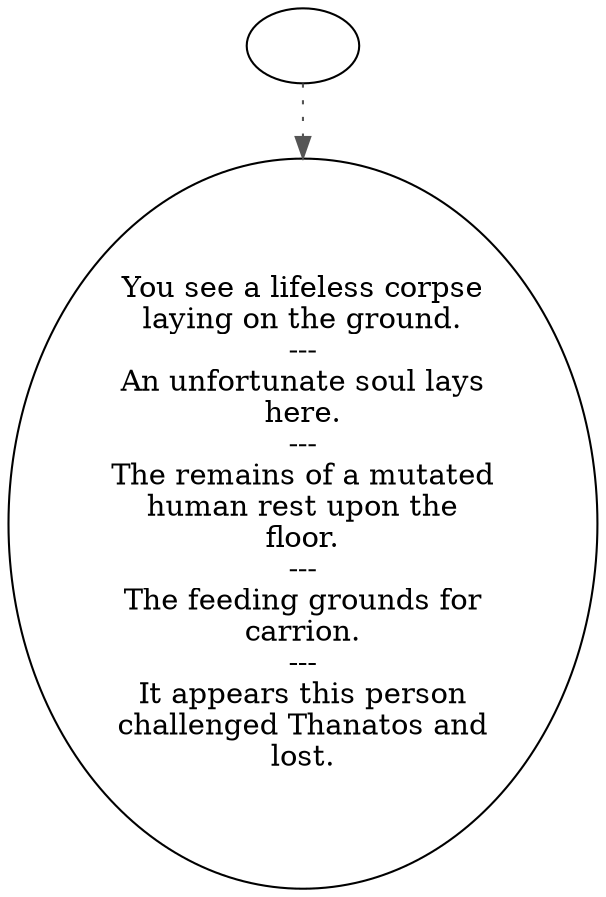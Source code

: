 digraph GHGENDED {
  "start" [style=filled       fillcolor="#FFFFFF"       color="#000000"]
  "start" -> "do_stuff" [style=dotted color="#555555"]
  "start" [label=""]
  "do_stuff" [style=filled       fillcolor="#FFFFFF"       color="#000000"]
  "do_stuff" [label="You see a lifeless corpse\nlaying on the ground.\n---\nAn unfortunate soul lays\nhere.\n---\nThe remains of a mutated\nhuman rest upon the\nfloor.\n---\nThe feeding grounds for\ncarrion.\n---\nIt appears this person\nchallenged Thanatos and\nlost."]
}